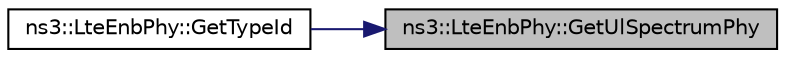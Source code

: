 digraph "ns3::LteEnbPhy::GetUlSpectrumPhy"
{
 // LATEX_PDF_SIZE
  edge [fontname="Helvetica",fontsize="10",labelfontname="Helvetica",labelfontsize="10"];
  node [fontname="Helvetica",fontsize="10",shape=record];
  rankdir="RL";
  Node1 [label="ns3::LteEnbPhy::GetUlSpectrumPhy",height=0.2,width=0.4,color="black", fillcolor="grey75", style="filled", fontcolor="black",tooltip=" "];
  Node1 -> Node2 [dir="back",color="midnightblue",fontsize="10",style="solid",fontname="Helvetica"];
  Node2 [label="ns3::LteEnbPhy::GetTypeId",height=0.2,width=0.4,color="black", fillcolor="white", style="filled",URL="$classns3_1_1_lte_enb_phy.html#ac00094d655f02e4d2eed10491f2b8bf5",tooltip="Get the type ID."];
}

